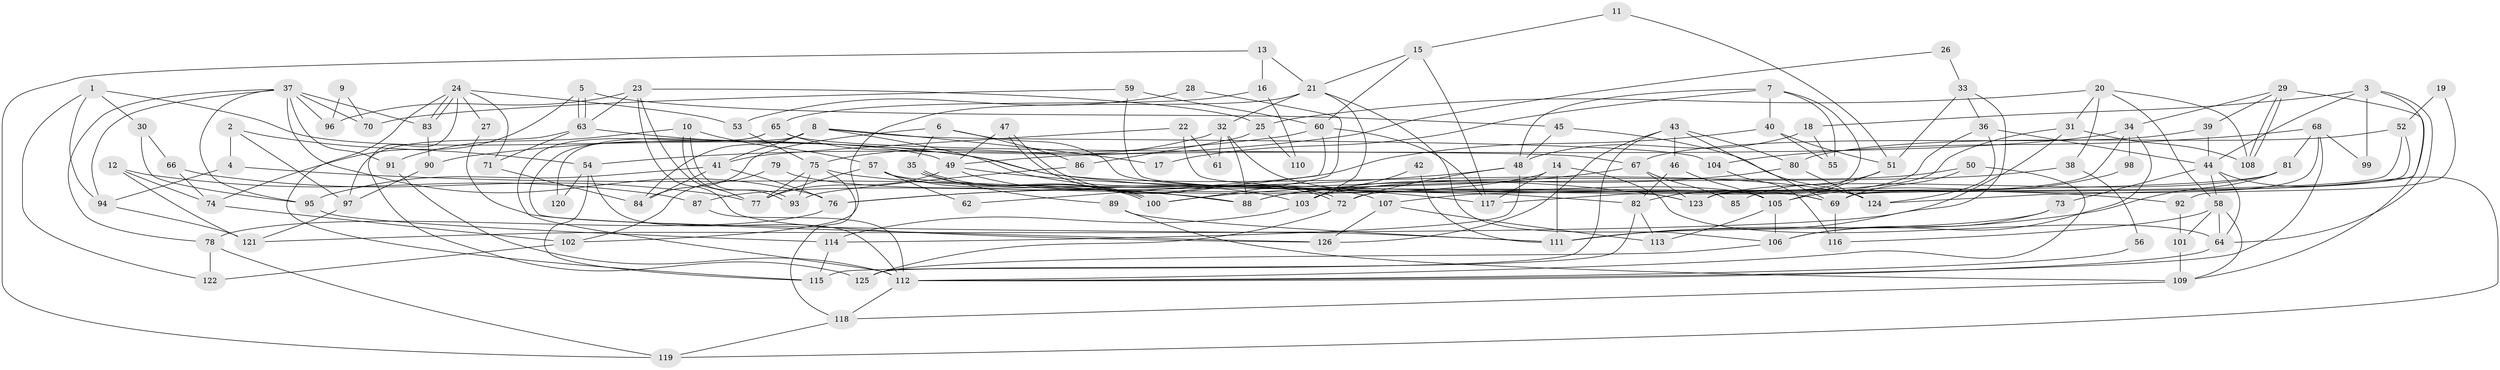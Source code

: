 // coarse degree distribution, {6: 0.12, 4: 0.18666666666666668, 10: 0.05333333333333334, 3: 0.24, 2: 0.09333333333333334, 5: 0.14666666666666667, 8: 0.08, 11: 0.013333333333333334, 7: 0.04, 12: 0.013333333333333334, 9: 0.013333333333333334}
// Generated by graph-tools (version 1.1) at 2025/18/03/04/25 18:18:29]
// undirected, 126 vertices, 252 edges
graph export_dot {
graph [start="1"]
  node [color=gray90,style=filled];
  1;
  2;
  3;
  4;
  5;
  6;
  7;
  8;
  9;
  10;
  11;
  12;
  13;
  14;
  15;
  16;
  17;
  18;
  19;
  20;
  21;
  22;
  23;
  24;
  25;
  26;
  27;
  28;
  29;
  30;
  31;
  32;
  33;
  34;
  35;
  36;
  37;
  38;
  39;
  40;
  41;
  42;
  43;
  44;
  45;
  46;
  47;
  48;
  49;
  50;
  51;
  52;
  53;
  54;
  55;
  56;
  57;
  58;
  59;
  60;
  61;
  62;
  63;
  64;
  65;
  66;
  67;
  68;
  69;
  70;
  71;
  72;
  73;
  74;
  75;
  76;
  77;
  78;
  79;
  80;
  81;
  82;
  83;
  84;
  85;
  86;
  87;
  88;
  89;
  90;
  91;
  92;
  93;
  94;
  95;
  96;
  97;
  98;
  99;
  100;
  101;
  102;
  103;
  104;
  105;
  106;
  107;
  108;
  109;
  110;
  111;
  112;
  113;
  114;
  115;
  116;
  117;
  118;
  119;
  120;
  121;
  122;
  123;
  124;
  125;
  126;
  1 -- 122;
  1 -- 30;
  1 -- 49;
  1 -- 94;
  2 -- 54;
  2 -- 97;
  2 -- 4;
  3 -- 64;
  3 -- 124;
  3 -- 18;
  3 -- 44;
  3 -- 99;
  4 -- 88;
  4 -- 94;
  5 -- 45;
  5 -- 63;
  5 -- 63;
  5 -- 74;
  6 -- 82;
  6 -- 35;
  6 -- 84;
  6 -- 86;
  7 -- 123;
  7 -- 55;
  7 -- 17;
  7 -- 40;
  7 -- 48;
  8 -- 41;
  8 -- 84;
  8 -- 17;
  8 -- 103;
  8 -- 104;
  8 -- 120;
  9 -- 70;
  9 -- 96;
  10 -- 93;
  10 -- 93;
  10 -- 57;
  10 -- 91;
  11 -- 15;
  11 -- 51;
  12 -- 87;
  12 -- 121;
  12 -- 74;
  13 -- 119;
  13 -- 21;
  13 -- 16;
  14 -- 111;
  14 -- 64;
  14 -- 87;
  14 -- 117;
  15 -- 117;
  15 -- 60;
  15 -- 21;
  16 -- 65;
  16 -- 110;
  18 -- 48;
  18 -- 55;
  19 -- 52;
  19 -- 92;
  20 -- 58;
  20 -- 108;
  20 -- 25;
  20 -- 31;
  20 -- 38;
  21 -- 103;
  21 -- 32;
  21 -- 102;
  21 -- 106;
  22 -- 69;
  22 -- 41;
  22 -- 61;
  23 -- 25;
  23 -- 63;
  23 -- 77;
  23 -- 96;
  23 -- 126;
  24 -- 83;
  24 -- 83;
  24 -- 125;
  24 -- 27;
  24 -- 53;
  24 -- 71;
  24 -- 115;
  25 -- 86;
  25 -- 110;
  26 -- 54;
  26 -- 33;
  27 -- 126;
  28 -- 100;
  28 -- 53;
  29 -- 34;
  29 -- 108;
  29 -- 108;
  29 -- 39;
  29 -- 109;
  30 -- 95;
  30 -- 66;
  31 -- 82;
  31 -- 108;
  31 -- 121;
  32 -- 75;
  32 -- 61;
  32 -- 88;
  32 -- 105;
  33 -- 111;
  33 -- 51;
  33 -- 36;
  34 -- 72;
  34 -- 49;
  34 -- 98;
  34 -- 106;
  35 -- 89;
  35 -- 100;
  35 -- 100;
  36 -- 124;
  36 -- 44;
  36 -- 117;
  37 -- 91;
  37 -- 94;
  37 -- 70;
  37 -- 76;
  37 -- 78;
  37 -- 83;
  37 -- 95;
  37 -- 96;
  38 -- 88;
  38 -- 56;
  39 -- 44;
  39 -- 67;
  40 -- 76;
  40 -- 51;
  40 -- 55;
  41 -- 76;
  41 -- 95;
  41 -- 84;
  42 -- 103;
  42 -- 111;
  43 -- 69;
  43 -- 46;
  43 -- 80;
  43 -- 115;
  43 -- 126;
  44 -- 58;
  44 -- 64;
  44 -- 73;
  44 -- 119;
  45 -- 48;
  45 -- 124;
  46 -- 82;
  46 -- 105;
  47 -- 72;
  47 -- 72;
  47 -- 49;
  48 -- 76;
  48 -- 72;
  48 -- 114;
  49 -- 117;
  49 -- 77;
  49 -- 88;
  50 -- 103;
  50 -- 69;
  50 -- 112;
  51 -- 105;
  51 -- 85;
  52 -- 69;
  52 -- 80;
  52 -- 123;
  53 -- 75;
  54 -- 112;
  54 -- 115;
  54 -- 120;
  56 -- 112;
  57 -- 100;
  57 -- 77;
  57 -- 62;
  57 -- 69;
  58 -- 64;
  58 -- 101;
  58 -- 109;
  58 -- 116;
  59 -- 60;
  59 -- 123;
  59 -- 70;
  60 -- 117;
  60 -- 90;
  60 -- 62;
  63 -- 71;
  63 -- 97;
  63 -- 124;
  64 -- 112;
  65 -- 112;
  65 -- 67;
  65 -- 111;
  65 -- 123;
  66 -- 77;
  66 -- 74;
  67 -- 123;
  67 -- 85;
  67 -- 100;
  68 -- 69;
  68 -- 81;
  68 -- 99;
  68 -- 104;
  68 -- 112;
  69 -- 116;
  71 -- 84;
  72 -- 125;
  73 -- 106;
  73 -- 111;
  74 -- 102;
  75 -- 77;
  75 -- 118;
  75 -- 92;
  75 -- 93;
  76 -- 78;
  78 -- 119;
  78 -- 122;
  79 -- 102;
  79 -- 107;
  80 -- 88;
  80 -- 124;
  81 -- 123;
  81 -- 111;
  81 -- 107;
  82 -- 125;
  82 -- 113;
  83 -- 90;
  86 -- 93;
  87 -- 112;
  89 -- 111;
  89 -- 109;
  90 -- 97;
  91 -- 112;
  92 -- 101;
  94 -- 121;
  95 -- 114;
  97 -- 121;
  98 -- 105;
  101 -- 109;
  102 -- 122;
  103 -- 114;
  104 -- 116;
  105 -- 106;
  105 -- 113;
  106 -- 125;
  107 -- 126;
  107 -- 113;
  109 -- 118;
  112 -- 118;
  114 -- 115;
  118 -- 119;
}
